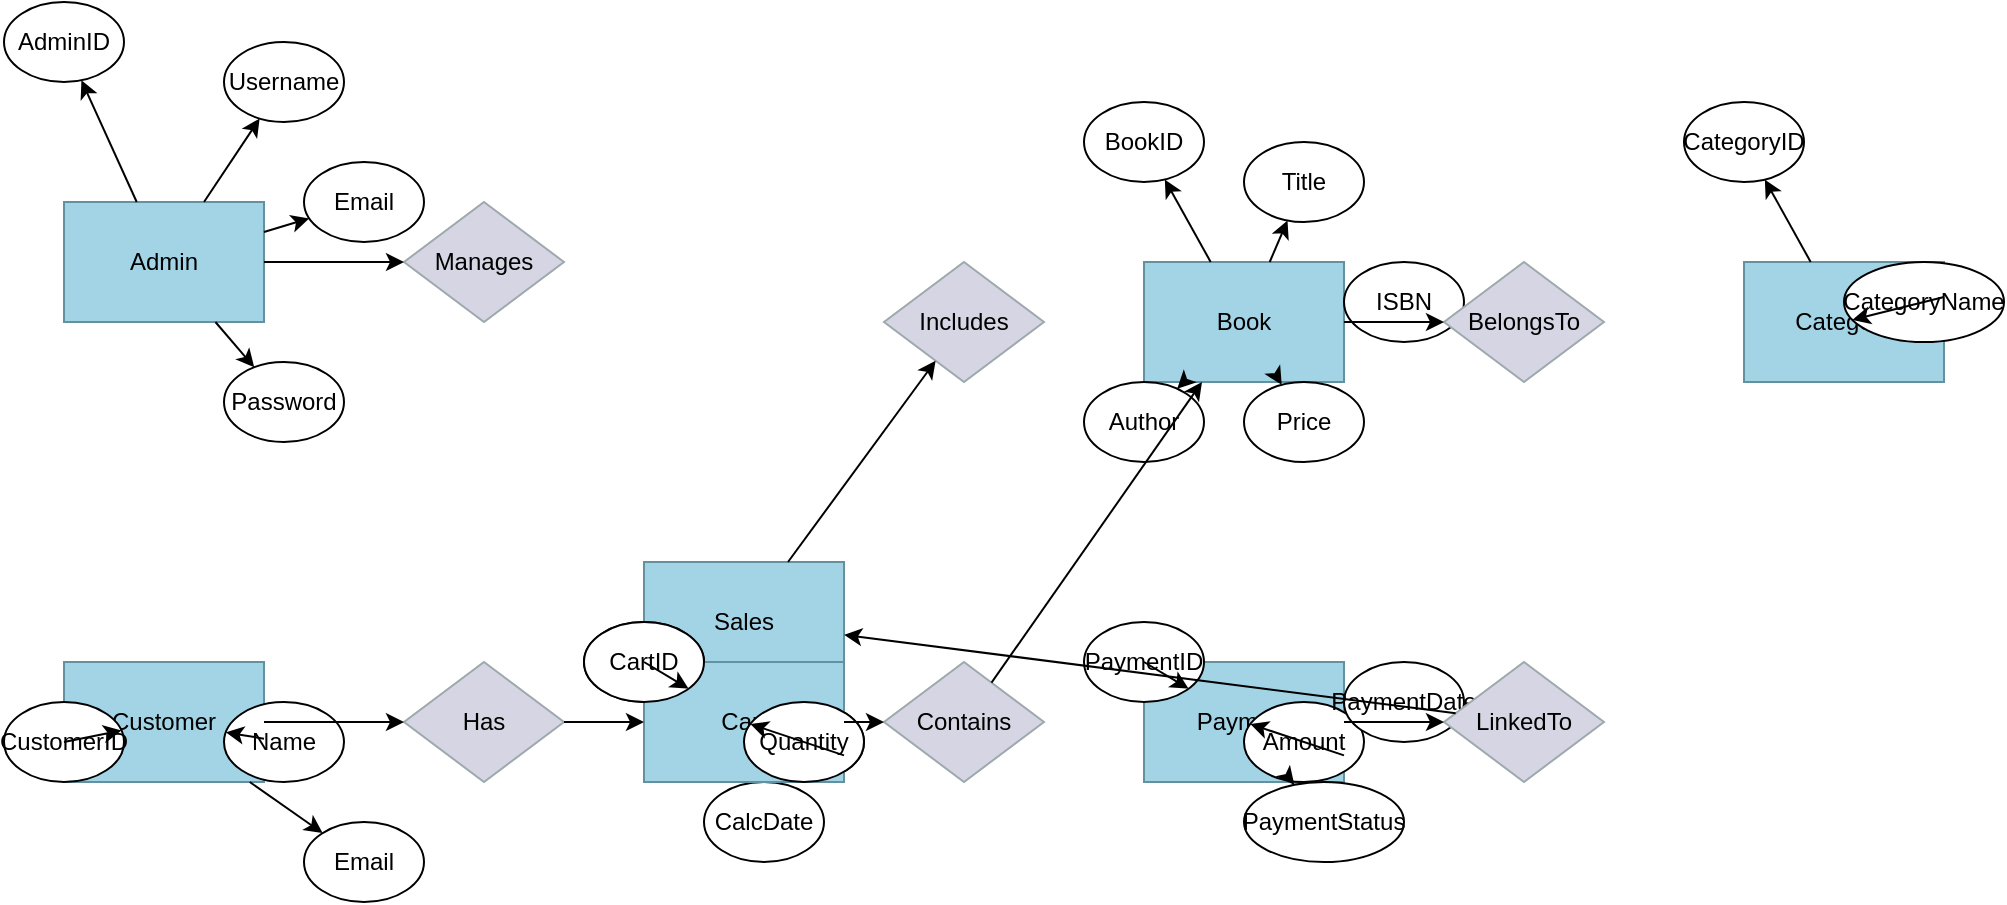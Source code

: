 <mxfile version="26.0.3">
  <diagram name="Page-1" id="2v3cK4fD7Jv4Vw0qW9uX">
    <mxGraphModel dx="1004" dy="634" grid="1" gridSize="10" guides="1" tooltips="1" connect="1" arrows="1" fold="1" page="1" pageScale="1" pageWidth="850" pageHeight="1100" math="0" shadow="0">
      <root>
        <mxCell id="0" />
        <mxCell id="1" parent="0" />
        
        <!-- Admin entity and attributes -->
        <mxCell id="Admin" value="Admin" style="rounded=0;whiteSpace=wrap;html=1;fillColor=#a2d4e6;strokeColor=#63919f;" parent="1" vertex="1">
          <mxGeometry x="60" y="170" width="100" height="60" as="geometry" />
        </mxCell>
        <mxCell id="AdminID" value="AdminID" style="ellipse;whiteSpace=wrap;html=1;" parent="1" vertex="1">
          <mxGeometry x="30" y="70" width="60" height="40" as="geometry" />
        </mxCell>
        <mxCell id="Admin_to_AdminID" parent="1" source="Admin" target="AdminID" edge="1">
          <mxGeometry relative="1" as="geometry" />
        </mxCell>
        <mxCell id="AdminUsername" value="Username" style="ellipse;whiteSpace=wrap;html=1;" parent="1" vertex="1">
          <mxGeometry x="140" y="90" width="60" height="40" as="geometry" />
        </mxCell>
        <mxCell id="Admin_to_AdminUsername" parent="1" source="Admin" target="AdminUsername" edge="1">
          <mxGeometry relative="1" as="geometry" />
        </mxCell>
        <mxCell id="AdminEmail" value="Email" style="ellipse;whiteSpace=wrap;html=1;" parent="1" vertex="1">
          <mxGeometry x="180" y="150" width="60" height="40" as="geometry" />
        </mxCell>
        <mxCell id="Admin_to_AdminEmail" parent="1" source="Admin" target="AdminEmail" edge="1">
          <mxGeometry relative="1" as="geometry" />
        </mxCell>
        <mxCell id="AdminPassword" value="Password" style="ellipse;whiteSpace=wrap;html=1;" parent="1" vertex="1">
          <mxGeometry x="140" y="250" width="60" height="40" as="geometry" />
        </mxCell>
        <mxCell id="Admin_to_AdminPassword" parent="1" source="Admin" target="AdminPassword" edge="1">
          <mxGeometry relative="1" as="geometry" />
        </mxCell>
        
        <!-- Admin manages Sales -->
        <mxCell id="Manages" value="Manages" style="rhombus;whiteSpace=wrap;html=1;fillColor=#d5d5e3;strokeColor=#9ea9ad;" parent="1" vertex="1">
          <mxGeometry x="230" y="170" width="80" height="60" as="geometry" />
        </mxCell>
        <mxCell id="Admin_to_Manages" parent="1" source="Admin" target="Manages" edge="1">
          <mxGeometry x="0.372" relative="1" as="geometry">
            <mxPoint x="161" y="200" as="sourcePoint" />
            <mxPoint x="200" y="200" as="targetPoint" />
            <Array as="points">
              <mxPoint x="210" y="200" />
            </Array>
            <mxPoint as="offset" />
          </mxGeometry>
        </mxCell>
        
        <!-- Sales entity and attributes -->
        <mxCell id="Sales" value="Sales" style="rounded=0;whiteSpace=wrap;html=1;fillColor=#a2d4e6;strokeColor=#63919f;" parent="1" vertex="1">
          <mxGeometry x="350" y="350" width="100" height="60" as="geometry" />
        </mxCell>
        <mxCell id="SalesID" value="SalesID" style="ellipse;whiteSpace=wrap;html=1;" parent="1" vertex="1">
          <mxGeometry x="320" y="380" width="60" height="40" as="geometry" />
        </mxCell>
        <mxCell id="Sales_to_SalesID" parent="1" source="Sales" target="SalesID" edge="1">
          <mxGeometry relative="1" as="geometry" />
        </mxCell>
        <mxCell id="SalesQuantity" value="Quantity" style="ellipse;whiteSpace=wrap;html=1;" parent="1" vertex="1">
          <mxGeometry x="400" y="420" width="60" height="40" as="geometry" />
        </mxCell>
        <mxCell id="Sales_to_SalesQuantity" parent="1" source="Sales" target="SalesQuantity" edge="1">
          <mxGeometry relative="1" as="geometry" />
        </mxCell>
        <mxCell id="CalcDate" value="CalcDate" style="ellipse;whiteSpace=wrap;html=1;" parent="1" vertex="1">
          <mxGeometry x="380" y="460" width="60" height="40" as="geometry" />
        </mxCell>
        <mxCell id="Sales_to_CalcDate" parent="1" source="Sales" target="CalcDate" edge="1">
          <mxGeometry relative="1" as="geometry" />
        </mxCell>
        
        <!-- Sales includes Books -->
        <mxCell id="Includes" value="Includes" style="rhombus;whiteSpace=wrap;html=1;fillColor=#d5d5e3;strokeColor=#9ea9ad;" parent="1" vertex="1">
          <mxGeometry x="470" y="200" width="80" height="60" as="geometry" />
        </mxCell>
        <mxCell id="Sales_to_Includes" parent="1" source="Sales" target="Includes" edge="1">
          <mxGeometry relative="1" as="geometry" />
        </mxCell>
        
        <!-- Book entity and attributes -->
        <mxCell id="Book" value="Book" style="rounded=0;whiteSpace=wrap;html=1;fillColor=#a2d4e6;strokeColor=#63919f;" parent="1" vertex="1">
          <mxGeometry x="600" y="200" width="100" height="60" as="geometry" />
        </mxCell>
        <mxCell id="BookID" value="BookID" style="ellipse;whiteSpace=wrap;html=1;" parent="1" vertex="1">
          <mxGeometry x="570" y="120" width="60" height="40" as="geometry" />
        </mxCell>
        <mxCell id="Book_to_BookID" parent="1" source="Book" target="BookID" edge="1">
          <mxGeometry relative="1" as="geometry" />
        </mxCell>
        <mxCell id="BookTitle" value="Title" style="ellipse;whiteSpace=wrap;html=1;" parent="1" vertex="1">
          <mxGeometry x="650" y="140" width="60" height="40" as="geometry" />
        </mxCell>
        <mxCell id="Book_to_BookTitle" parent="1" source="Book" target="BookTitle" edge="1">
          <mxGeometry relative="1" as="geometry" />
        </mxCell>
        <mxCell id="BookISBN" value="ISBN" style="ellipse;whiteSpace=wrap;html=1;" parent="1" vertex="1">
          <mxGeometry x="700" y="200" width="60" height="40" as="geometry" />
        </mxCell>
        <mxCell id="Book_to_BookISBN" parent="1" source="Book" target="BookISBN" edge="1">
          <mxGeometry relative="1" as="geometry" />
        </mxCell>
        <mxCell id="BookPrice" value="Price" style="ellipse;whiteSpace=wrap;html=1;" parent="1" vertex="1">
          <mxGeometry x="650" y="260" width="60" height="40" as="geometry" />
        </mxCell>
        <mxCell id="Book_to_BookPrice" parent="1" source="Book" target="BookPrice" edge="1">
          <mxGeometry relative="1" as="geometry" />
        </mxCell>
        <mxCell id="BookAuthor" value="Author" style="ellipse;whiteSpace=wrap;html=1;" parent="1" vertex="1">
          <mxGeometry x="570" y="260" width="60" height="40" as="geometry" />
        </mxCell>
        <mxCell id="Book_to_BookAuthor" parent="1" source="Book" target="BookAuthor" edge="1">
          <mxGeometry relative="1" as="geometry" />
        </mxCell>
        
        <!-- Books belong to Category -->
        <mxCell id="BelongsTo" value="BelongsTo" style="rhombus;whiteSpace=wrap;html=1;fillColor=#d5d5e3;strokeColor=#9ea9ad;" parent="1" vertex="1">
          <mxGeometry x="750" y="200" width="80" height="60" as="geometry" />
        </mxCell>
        <mxCell id="Book_to_BelongsTo" parent="1" source="Book" target="BelongsTo" edge="1">
          <mxGeometry relative="1" as="geometry" />
        </mxCell>
        
        <!-- Category entity and attributes -->
        <mxCell id="Category" value="Category" style="rounded=0;whiteSpace=wrap;html=1;fillColor=#a2d4e6;strokeColor=#63919f;" parent="1" vertex="1">
          <mxGeometry x="900" y="200" width="100" height="60" as="geometry" />
        </mxCell>
        <mxCell id="CategoryID" value="CategoryID" style="ellipse;whiteSpace=wrap;html=1;" parent="1" vertex="1">
          <mxGeometry x="870" y="120" width="60" height="40" as="geometry" />
        </mxCell>
        <mxCell id="Category_to_CategoryID" parent="1" source="Category" target="CategoryID" edge="1">
          <mxGeometry relative="1" as="geometry" />
        </mxCell>
        <mxCell id="CategoryName" value="CategoryName" style="ellipse;whiteSpace=wrap;html=1;" parent="1" vertex="1">
          <mxGeometry x="950" y="200" width="80" height="40" as="geometry" />
        </mxCell>
        <mxCell id="Category_to_CategoryName" parent="1" source="Category" target="CategoryName" edge="1">
          <mxGeometry relative="1" as="geometry" />
        </mxCell>
        
        <!-- Customer entity and attributes -->
        <mxCell id="Customer" value="Customer" style="rounded=0;whiteSpace=wrap;html=1;fillColor=#a2d4e6;strokeColor=#63919f;" parent="1" vertex="1">
          <mxGeometry x="60" y="400" width="100" height="60" as="geometry" />
        </mxCell>
        <mxCell id="CustomerID" value="CustomerID" style="ellipse;whiteSpace=wrap;html=1;" parent="1" vertex="1">
          <mxGeometry x="30" y="420" width="60" height="40" as="geometry" />
        </mxCell>
        <mxCell id="Customer_to_CustomerID" parent="1" source="Customer" target="CustomerID" edge="1">
          <mxGeometry relative="1" as="geometry" />
        </mxCell>
        <mxCell id="CustomerName" value="Name" style="ellipse;whiteSpace=wrap;html=1;" parent="1" vertex="1">
          <mxGeometry x="140" y="420" width="60" height="40" as="geometry" />
        </mxCell>
        <mxCell id="Customer_to_CustomerName" parent="1" source="Customer" target="CustomerName" edge="1">
          <mxGeometry relative="1" as="geometry" />
        </mxCell>
        <mxCell id="CustomerEmail" value="Email" style="ellipse;whiteSpace=wrap;html=1;" parent="1" vertex="1">
          <mxGeometry x="180" y="480" width="60" height="40" as="geometry" />
        </mxCell>
        <mxCell id="Customer_to_CustomerEmail" parent="1" source="Customer" target="CustomerEmail" edge="1">
          <mxGeometry relative="1" as="geometry" />
        </mxCell>
        
        <!-- Customer has Cart -->
        <mxCell id="Has" value="Has" style="rhombus;whiteSpace=wrap;html=1;fillColor=#d5d5e3;strokeColor=#9ea9ad;" parent="1" vertex="1">
          <mxGeometry x="230" y="400" width="80" height="60" as="geometry" />
        </mxCell>
        <mxCell id="Customer_to_Has" parent="1" source="Customer" target="Has" edge="1">
          <mxGeometry relative="1" as="geometry" />
        </mxCell>
        
        <!-- Cart entity and attributes -->
        <mxCell id="Cart" value="Cart" style="rounded=0;whiteSpace=wrap;html=1;fillColor=#a2d4e6;strokeColor=#63919f;" parent="1" vertex="1">
          <mxGeometry x="350" y="400" width="100" height="60" as="geometry" />
        </mxCell>
        <mxCell id="Has_to_Cart" parent="1" source="Has" target="Cart" edge="1">
          <mxGeometry relative="1" as="geometry" />
        </mxCell>
        <mxCell id="CartID" value="CartID" style="ellipse;whiteSpace=wrap;html=1;" parent="1" vertex="1">
          <mxGeometry x="320" y="380" width="60" height="40" as="geometry" />
        </mxCell>
        <mxCell id="Cart_to_CartID" parent="1" source="Cart" target="CartID" edge="1">
          <mxGeometry relative="1" as="geometry" />
        </mxCell>
        <mxCell id="CartQuantity" value="Quantity" style="ellipse;whiteSpace=wrap;html=1;" parent="1" vertex="1">
          <mxGeometry x="400" y="420" width="60" height="40" as="geometry" />
        </mxCell>
        <mxCell id="Cart_to_CartQuantity" parent="1" source="Cart" target="CartQuantity" edge="1">
          <mxGeometry relative="1" as="geometry" />
        </mxCell>
        
        <!-- Cart contains Books -->
        <mxCell id="Contains" value="Contains" style="rhombus;whiteSpace=wrap;html=1;fillColor=#d5d5e3;strokeColor=#9ea9ad;" parent="1" vertex="1">
          <mxGeometry x="470" y="400" width="80" height="60" as="geometry" />
        </mxCell>
        <mxCell id="Cart_to_Contains" parent="1" source="Cart" target="Contains" edge="1">
          <mxGeometry relative="1" as="geometry" />
        </mxCell>
        <mxCell id="Contains_to_Book" parent="1" source="Contains" target="Book" edge="1">
          <mxGeometry relative="1" as="geometry" />
        </mxCell>
        
        <!-- Payment entity and attributes -->
        <mxCell id="Payment" value="Payment" style="rounded=0;whiteSpace=wrap;html=1;fillColor=#a2d4e6;strokeColor=#63919f;" parent="1" vertex="1">
          <mxGeometry x="600" y="400" width="100" height="60" as="geometry" />
        </mxCell>
        <mxCell id="PaymentID" value="PaymentID" style="ellipse;whiteSpace=wrap;html=1;" parent="1" vertex="1">
          <mxGeometry x="570" y="380" width="60" height="40" as="geometry" />
        </mxCell>
        <mxCell id="Payment_to_PaymentID" parent="1" source="Payment" target="PaymentID" edge="1">
          <mxGeometry relative="1" as="geometry" />
        </mxCell>
        <mxCell id="PaymentAmount" value="Amount" style="ellipse;whiteSpace=wrap;html=1;" parent="1" vertex="1">
          <mxGeometry x="650" y="420" width="60" height="40" as="geometry" />
        </mxCell>
        <mxCell id="Payment_to_PaymentAmount" parent="1" source="Payment" target="PaymentAmount" edge="1">
          <mxGeometry relative="1" as="geometry" />
        </mxCell>
        <mxCell id="PaymentDate" value="PaymentDate" style="ellipse;whiteSpace=wrap;html=1;" parent="1" vertex="1">
          <mxGeometry x="700" y="400" width="60" height="40" as="geometry" />
        </mxCell>
        <mxCell id="Payment_to_PaymentDate" parent="1" source="Payment" target="PaymentDate" edge="1">
          <mxGeometry relative="1" as="geometry" />
        </mxCell>
        <mxCell id="PaymentStatus" value="PaymentStatus" style="ellipse;whiteSpace=wrap;html=1;" parent="1" vertex="1">
          <mxGeometry x="650" y="460" width="80" height="40" as="geometry" />
        </mxCell>
        <mxCell id="Payment_to_PaymentStatus" parent="1" source="Payment" target="PaymentStatus" edge="1">
          <mxGeometry relative="1" as="geometry" />
        </mxCell>
        
        <!-- Payment is linked to Sales -->
        <mxCell id="LinkedTo" value="LinkedTo" style="rhombus;whiteSpace=wrap;html=1;fillColor=#d5d5e3;strokeColor=#9ea9ad;" parent="1" vertex="1">
          <mxGeometry x="750" y="400" width="80" height="60" as="geometry" />
        </mxCell>
        <mxCell id="Payment_to_LinkedTo" parent="1" source="Payment" target="LinkedTo" edge="1">
          <mxGeometry relative="1" as="geometry" />
        </mxCell>
        <mxCell id="LinkedTo_to_Sales" parent="1" source="LinkedTo" target="Sales" edge="1">
          <mxGeometry relative="1" as="geometry" />
        </mxCell>
        
      </root>
    </mxGraphModel>
  </diagram>
</mxfile>
